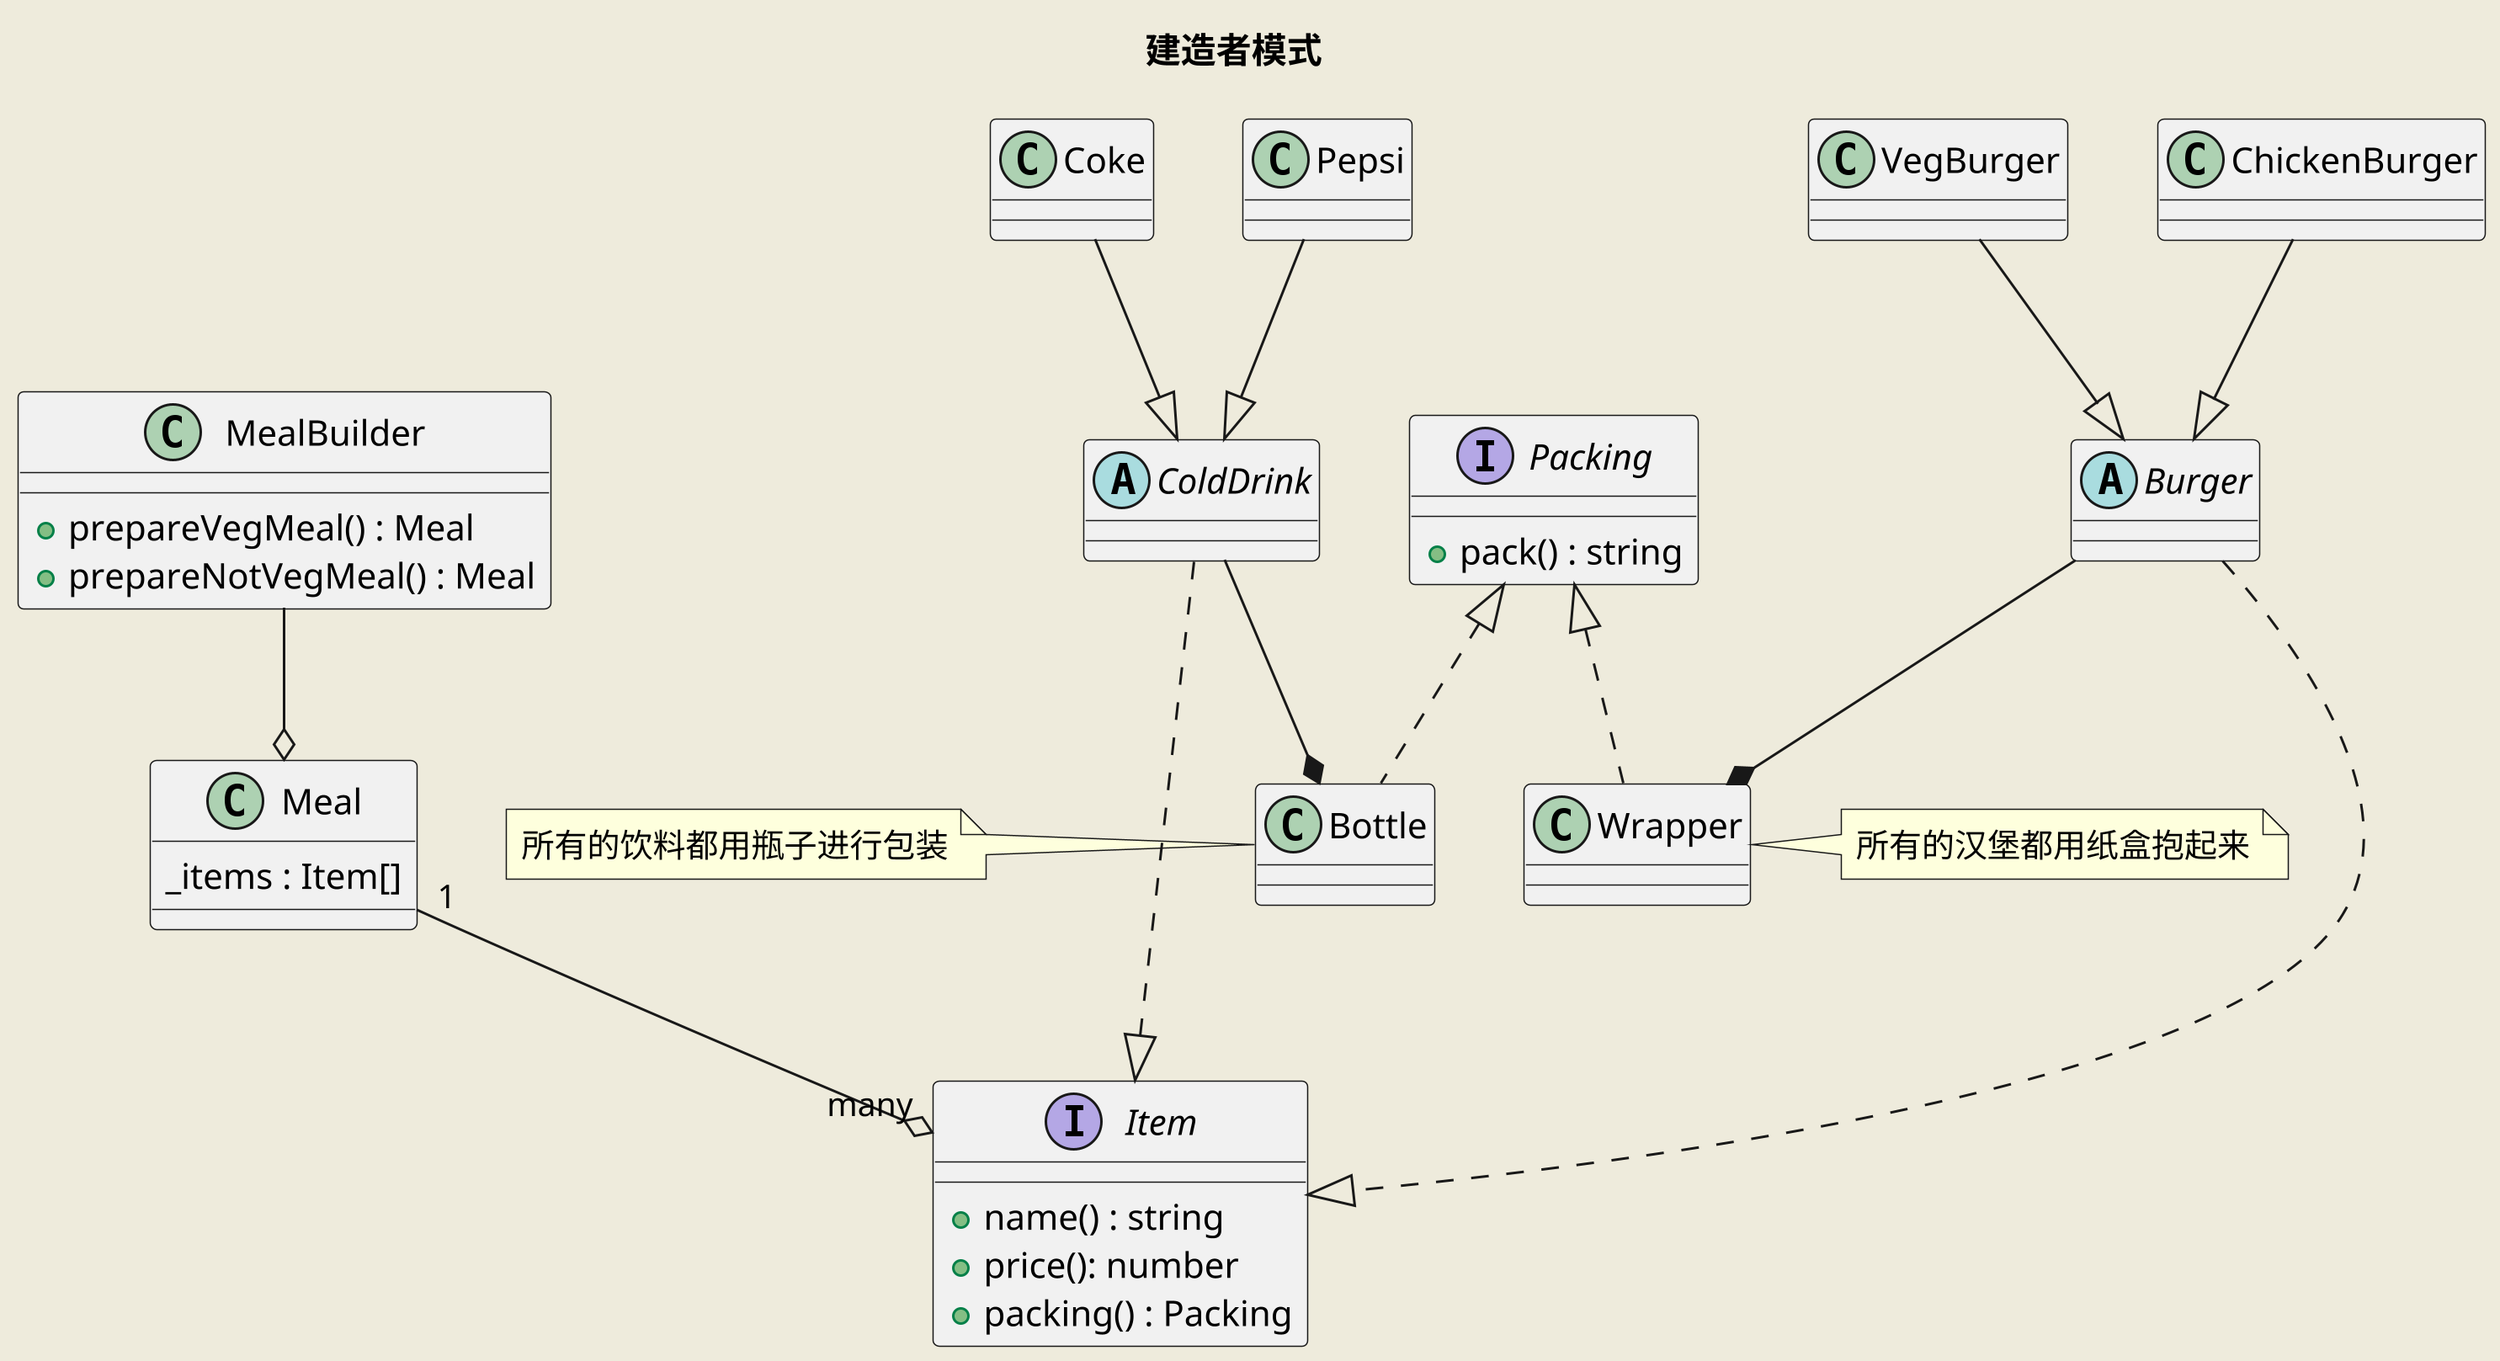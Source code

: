 @startuml
scale 3
title 建造者模式
skinparam defaultFontName "Verdana 黑体"
skinparam backgroundColor #EEEBDC

interface Item {
    +name() : string
    +price(): number
    +packing() : Packing
}

interface Packing{
    +pack() : string
}

class Wrapper

class Bottle

abstract class Burger

abstract class ColdDrink

class VegBurger

class ChickenBurger

class Coke

class Pepsi

class Meal{
    _items : Item[]
}

class MealBuilder{
    +prepareVegMeal() : Meal
    +prepareNotVegMeal() : Meal
}

Packing <|.. Wrapper
Packing <|.. Bottle

Burger ...|> Item
ColdDrink ...|> Item

Burger  --*  Wrapper
ColdDrink --* Bottle

VegBurger --|> Burger
ChickenBurger --|> Burger

Coke --|> ColdDrink
Pepsi --|> ColdDrink

Meal "1" --o "many" Item

MealBuilder --o Meal

' 备注
note left of Bottle
    所有的饮料都用瓶子进行包装
end note

note right of Wrapper
    所有的汉堡都用纸盒抱起来
end note

@enduml